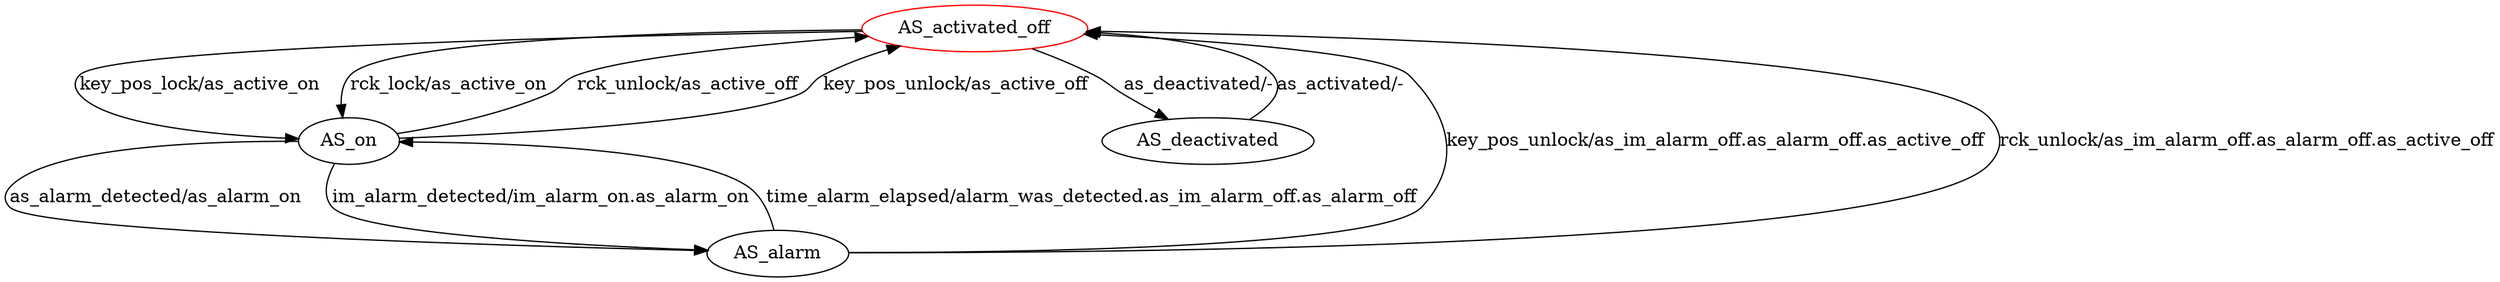 digraph G {
label=""
AS_activated_off [color="red"]
AS_on
AS_alarm
AS_deactivated
AS_activated_off [label="AS_activated_off"];
AS_activated_off -> AS_on[label="key_pos_lock/as_active_on"]
AS_activated_off -> AS_on[label="rck_lock/as_active_on"]
AS_activated_off -> AS_deactivated[label="as_deactivated/-"]
AS_on [label="AS_on"];
AS_on -> AS_activated_off[label="rck_unlock/as_active_off"]
AS_on -> AS_activated_off[label="key_pos_unlock/as_active_off"]
AS_on -> AS_alarm[label="as_alarm_detected/as_alarm_on"]
AS_on -> AS_alarm[label="im_alarm_detected/im_alarm_on.as_alarm_on"]
AS_alarm [label="AS_alarm"];
AS_alarm -> AS_on[label="time_alarm_elapsed/alarm_was_detected.as_im_alarm_off.as_alarm_off"]
AS_alarm -> AS_activated_off[label="key_pos_unlock/as_im_alarm_off.as_alarm_off.as_active_off"]
AS_alarm -> AS_activated_off[label="rck_unlock/as_im_alarm_off.as_alarm_off.as_active_off"]
AS_deactivated [label="AS_deactivated"];
AS_deactivated -> AS_activated_off[label="as_activated/-"]
}